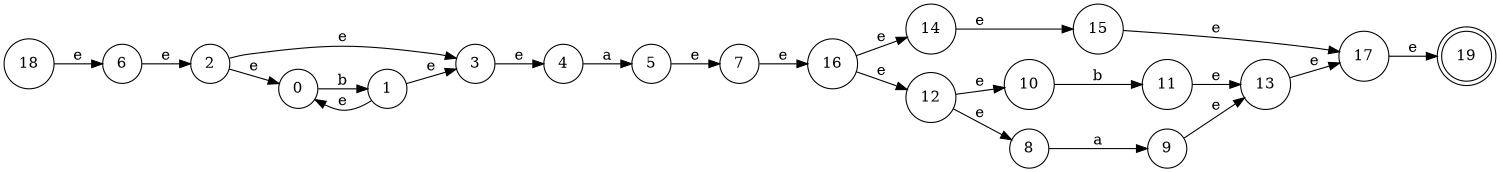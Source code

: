 digraph NFA {
    rankdir=LR;
    size="10,7";
    node [shape = circle];

    // 定义接受状态
    19 [shape = doublecircle];

    // 转换
    18 -> 6 [label = "e"];
    
    6 -> 2 [label = "e"];
    
    2 -> 3 [label = "e"];
    2 -> 0 [label = "e"];
    
    3 -> 4 [label = "e"];
    
    0 -> 1 [label = "b"];
    
    4 -> 5 [label = "a"];
    
    1 -> 3 [label = "e"];
    1 -> 0 [label = "e"];
    
    5 -> 7 [label = "e"];
    
    7 -> 16 [label = "e"];
    
    16 -> 14 [label = "e"];
    16 -> 12 [label = "e"];
    
    14 -> 15 [label = "e"];
    
    12 -> 10 [label = "e"];
    12 -> 8  [label = "e"];
    
    15 -> 17 [label = "e"];
    
    10 -> 11 [label = "b"];
    
    8 -> 9 [label = "a"];
    
    17 -> 19 [label = "e"];
    
    11 -> 13 [label = "e"];
    
    9 -> 13 [label = "e"];
    
    13 -> 17 [label = "e"];
}

